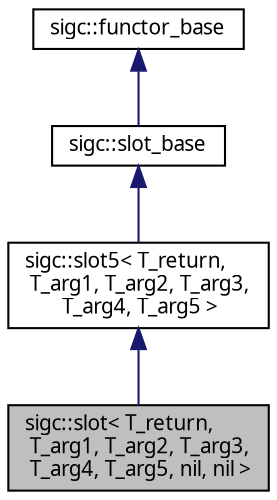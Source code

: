 digraph "sigc::slot&lt; T_return, T_arg1, T_arg2, T_arg3, T_arg4, T_arg5, nil, nil &gt;"
{
  edge [fontname="Sans",fontsize="10",labelfontname="Sans",labelfontsize="10"];
  node [fontname="Sans",fontsize="10",shape=record];
  Node1 [label="sigc::slot\< T_return,\l T_arg1, T_arg2, T_arg3,\l T_arg4, T_arg5, nil, nil \>",height=0.2,width=0.4,color="black", fillcolor="grey75", style="filled" fontcolor="black"];
  Node2 -> Node1 [dir="back",color="midnightblue",fontsize="10",style="solid",fontname="Sans"];
  Node2 [label="sigc::slot5\< T_return,\l T_arg1, T_arg2, T_arg3,\l T_arg4, T_arg5 \>",height=0.2,width=0.4,color="black", fillcolor="white", style="filled",URL="$classsigc_1_1slot5.html",tooltip="Converts an arbitrary functor to a unified type which is opaque."];
  Node3 -> Node2 [dir="back",color="midnightblue",fontsize="10",style="solid",fontname="Sans"];
  Node3 [label="sigc::slot_base",height=0.2,width=0.4,color="black", fillcolor="white", style="filled",URL="$classsigc_1_1slot__base.html",tooltip="Base type for slots."];
  Node4 -> Node3 [dir="back",color="midnightblue",fontsize="10",style="solid",fontname="Sans"];
  Node4 [label="sigc::functor_base",height=0.2,width=0.4,color="black", fillcolor="white", style="filled",URL="$structsigc_1_1functor__base.html",tooltip="A hint to the compiler."];
}
